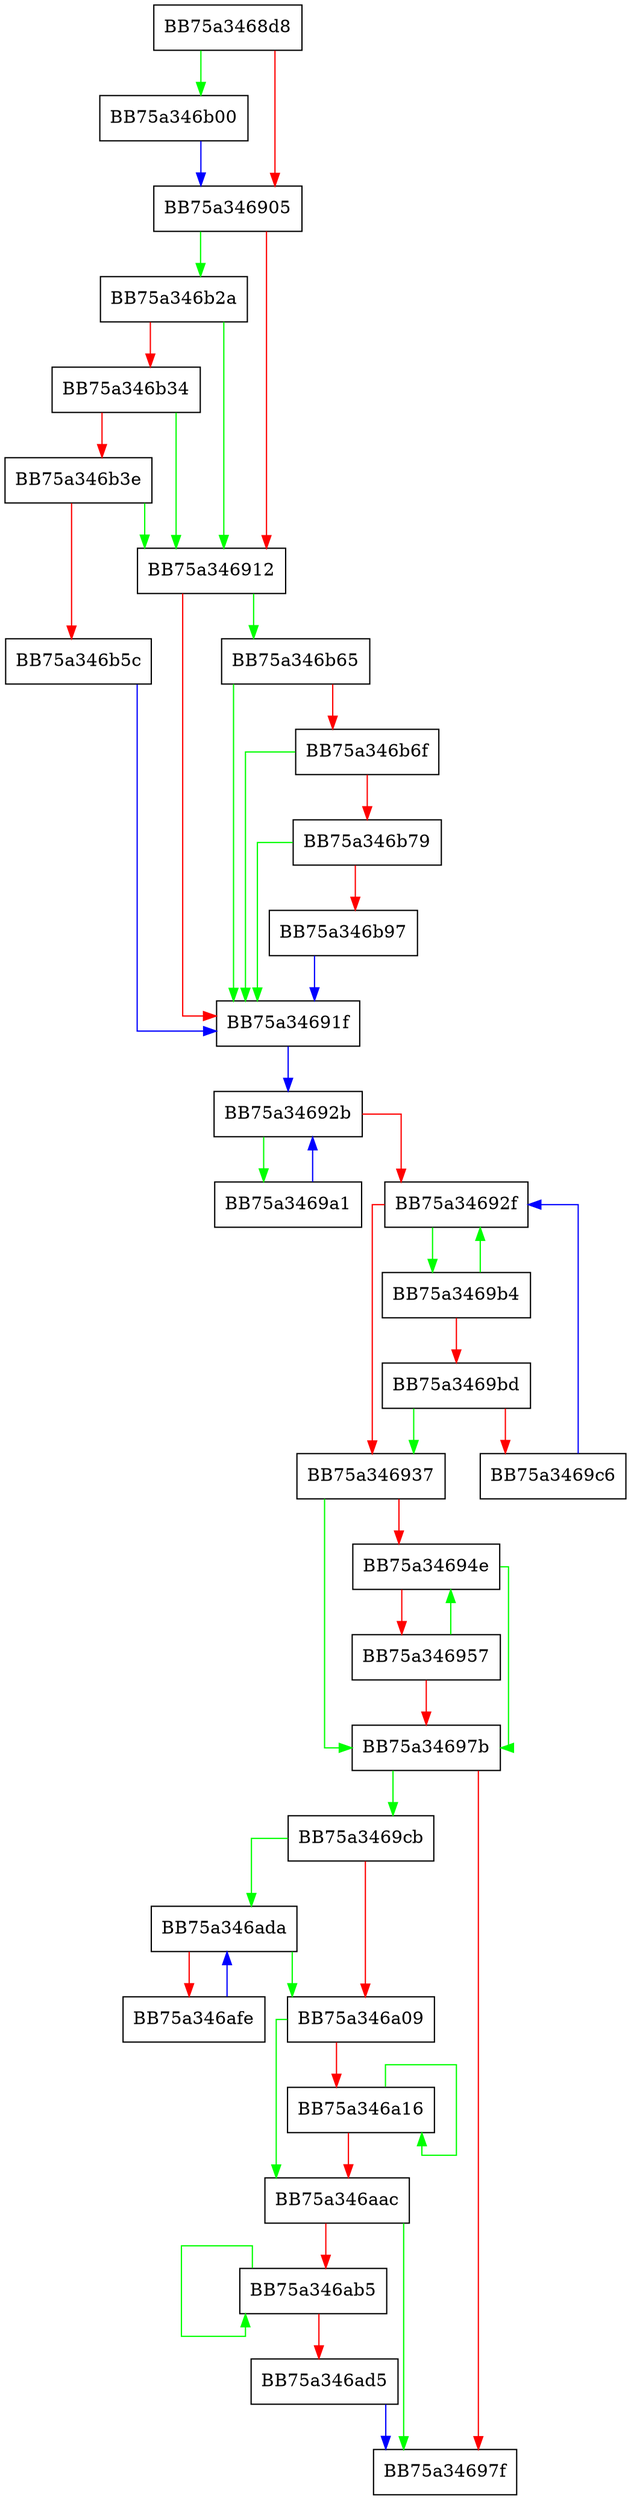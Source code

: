 digraph vdll_get_index_by_name {
  node [shape="box"];
  graph [splines=ortho];
  BB75a3468d8 -> BB75a346b00 [color="green"];
  BB75a3468d8 -> BB75a346905 [color="red"];
  BB75a346905 -> BB75a346b2a [color="green"];
  BB75a346905 -> BB75a346912 [color="red"];
  BB75a346912 -> BB75a346b65 [color="green"];
  BB75a346912 -> BB75a34691f [color="red"];
  BB75a34691f -> BB75a34692b [color="blue"];
  BB75a34692b -> BB75a3469a1 [color="green"];
  BB75a34692b -> BB75a34692f [color="red"];
  BB75a34692f -> BB75a3469b4 [color="green"];
  BB75a34692f -> BB75a346937 [color="red"];
  BB75a346937 -> BB75a34697b [color="green"];
  BB75a346937 -> BB75a34694e [color="red"];
  BB75a34694e -> BB75a34697b [color="green"];
  BB75a34694e -> BB75a346957 [color="red"];
  BB75a346957 -> BB75a34694e [color="green"];
  BB75a346957 -> BB75a34697b [color="red"];
  BB75a34697b -> BB75a3469cb [color="green"];
  BB75a34697b -> BB75a34697f [color="red"];
  BB75a3469a1 -> BB75a34692b [color="blue"];
  BB75a3469b4 -> BB75a34692f [color="green"];
  BB75a3469b4 -> BB75a3469bd [color="red"];
  BB75a3469bd -> BB75a346937 [color="green"];
  BB75a3469bd -> BB75a3469c6 [color="red"];
  BB75a3469c6 -> BB75a34692f [color="blue"];
  BB75a3469cb -> BB75a346ada [color="green"];
  BB75a3469cb -> BB75a346a09 [color="red"];
  BB75a346a09 -> BB75a346aac [color="green"];
  BB75a346a09 -> BB75a346a16 [color="red"];
  BB75a346a16 -> BB75a346a16 [color="green"];
  BB75a346a16 -> BB75a346aac [color="red"];
  BB75a346aac -> BB75a34697f [color="green"];
  BB75a346aac -> BB75a346ab5 [color="red"];
  BB75a346ab5 -> BB75a346ab5 [color="green"];
  BB75a346ab5 -> BB75a346ad5 [color="red"];
  BB75a346ad5 -> BB75a34697f [color="blue"];
  BB75a346ada -> BB75a346a09 [color="green"];
  BB75a346ada -> BB75a346afe [color="red"];
  BB75a346afe -> BB75a346ada [color="blue"];
  BB75a346b00 -> BB75a346905 [color="blue"];
  BB75a346b2a -> BB75a346912 [color="green"];
  BB75a346b2a -> BB75a346b34 [color="red"];
  BB75a346b34 -> BB75a346912 [color="green"];
  BB75a346b34 -> BB75a346b3e [color="red"];
  BB75a346b3e -> BB75a346912 [color="green"];
  BB75a346b3e -> BB75a346b5c [color="red"];
  BB75a346b5c -> BB75a34691f [color="blue"];
  BB75a346b65 -> BB75a34691f [color="green"];
  BB75a346b65 -> BB75a346b6f [color="red"];
  BB75a346b6f -> BB75a34691f [color="green"];
  BB75a346b6f -> BB75a346b79 [color="red"];
  BB75a346b79 -> BB75a34691f [color="green"];
  BB75a346b79 -> BB75a346b97 [color="red"];
  BB75a346b97 -> BB75a34691f [color="blue"];
}